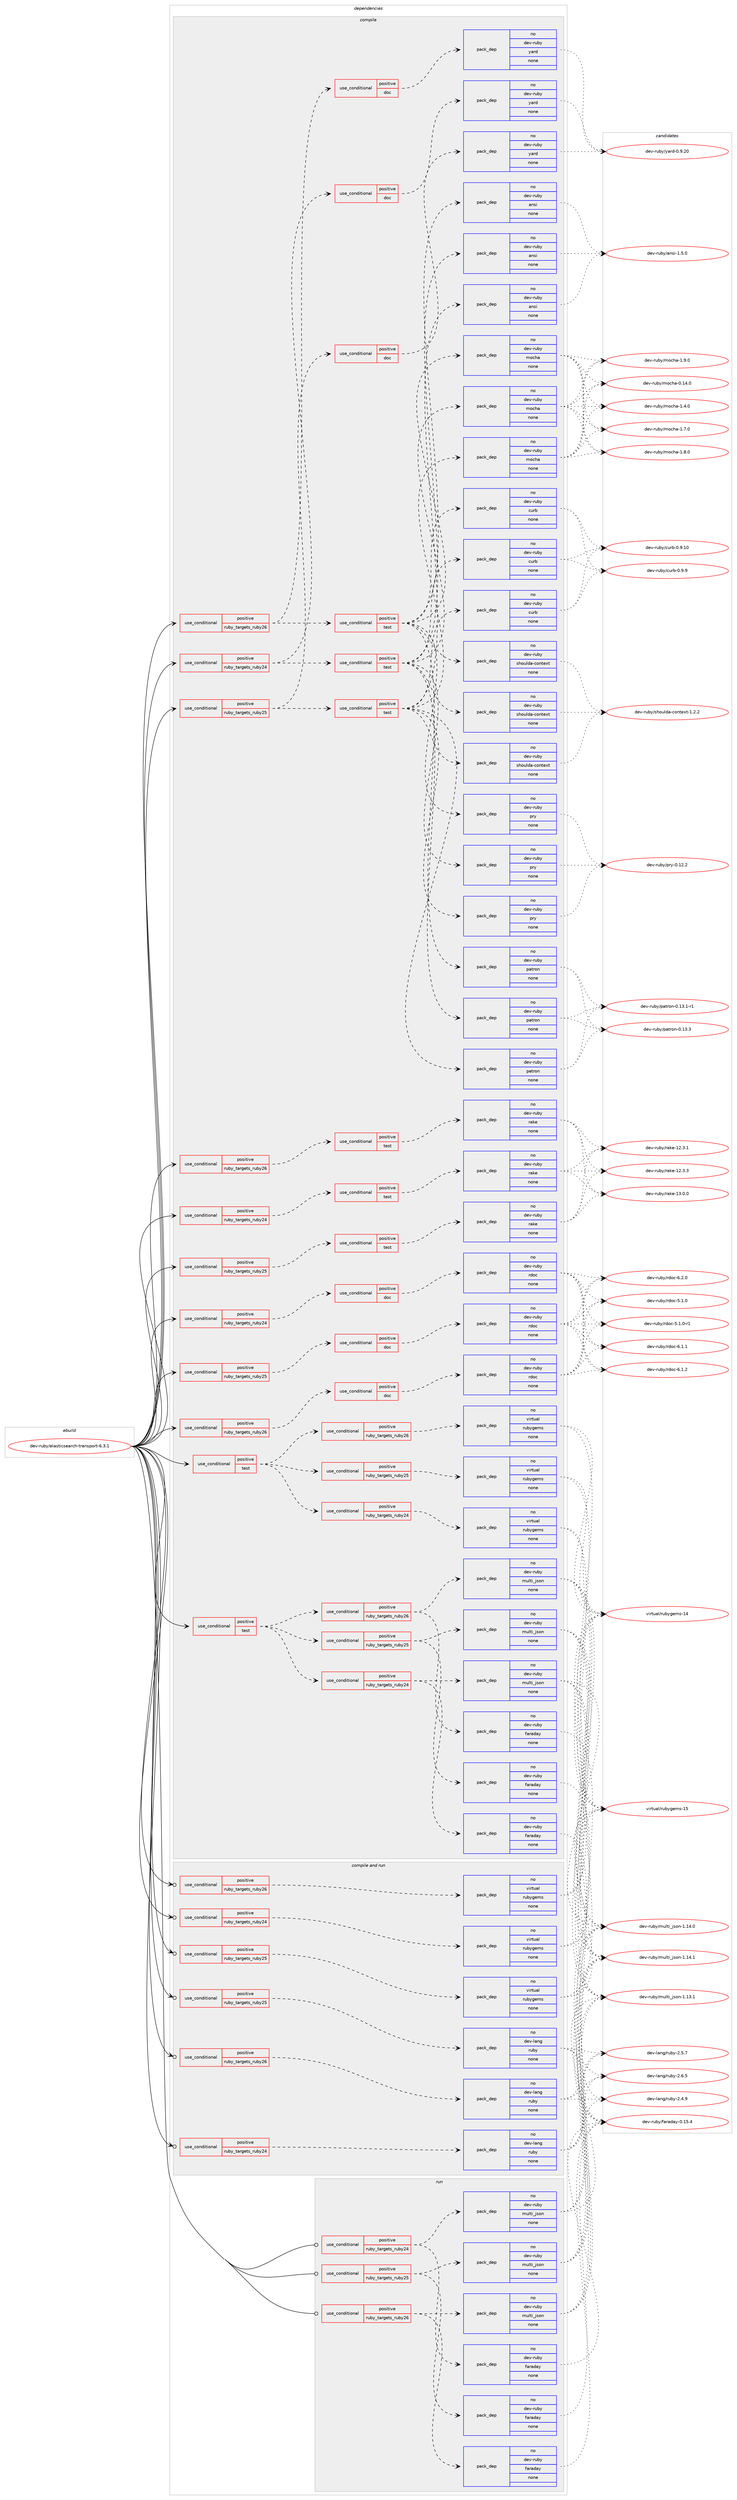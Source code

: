 digraph prolog {

# *************
# Graph options
# *************

newrank=true;
concentrate=true;
compound=true;
graph [rankdir=LR,fontname=Helvetica,fontsize=10,ranksep=1.5];#, ranksep=2.5, nodesep=0.2];
edge  [arrowhead=vee];
node  [fontname=Helvetica,fontsize=10];

# **********
# The ebuild
# **********

subgraph cluster_leftcol {
color=gray;
rank=same;
label=<<i>ebuild</i>>;
id [label="dev-ruby/elasticsearch-transport-6.3.1", color=red, width=4, href="../dev-ruby/elasticsearch-transport-6.3.1.svg"];
}

# ****************
# The dependencies
# ****************

subgraph cluster_midcol {
color=gray;
label=<<i>dependencies</i>>;
subgraph cluster_compile {
fillcolor="#eeeeee";
style=filled;
label=<<i>compile</i>>;
subgraph cond162407 {
dependency685297 [label=<<TABLE BORDER="0" CELLBORDER="1" CELLSPACING="0" CELLPADDING="4"><TR><TD ROWSPAN="3" CELLPADDING="10">use_conditional</TD></TR><TR><TD>positive</TD></TR><TR><TD>ruby_targets_ruby24</TD></TR></TABLE>>, shape=none, color=red];
subgraph cond162408 {
dependency685298 [label=<<TABLE BORDER="0" CELLBORDER="1" CELLSPACING="0" CELLPADDING="4"><TR><TD ROWSPAN="3" CELLPADDING="10">use_conditional</TD></TR><TR><TD>positive</TD></TR><TR><TD>doc</TD></TR></TABLE>>, shape=none, color=red];
subgraph pack510924 {
dependency685299 [label=<<TABLE BORDER="0" CELLBORDER="1" CELLSPACING="0" CELLPADDING="4" WIDTH="220"><TR><TD ROWSPAN="6" CELLPADDING="30">pack_dep</TD></TR><TR><TD WIDTH="110">no</TD></TR><TR><TD>dev-ruby</TD></TR><TR><TD>rdoc</TD></TR><TR><TD>none</TD></TR><TR><TD></TD></TR></TABLE>>, shape=none, color=blue];
}
dependency685298:e -> dependency685299:w [weight=20,style="dashed",arrowhead="vee"];
}
dependency685297:e -> dependency685298:w [weight=20,style="dashed",arrowhead="vee"];
}
id:e -> dependency685297:w [weight=20,style="solid",arrowhead="vee"];
subgraph cond162409 {
dependency685300 [label=<<TABLE BORDER="0" CELLBORDER="1" CELLSPACING="0" CELLPADDING="4"><TR><TD ROWSPAN="3" CELLPADDING="10">use_conditional</TD></TR><TR><TD>positive</TD></TR><TR><TD>ruby_targets_ruby24</TD></TR></TABLE>>, shape=none, color=red];
subgraph cond162410 {
dependency685301 [label=<<TABLE BORDER="0" CELLBORDER="1" CELLSPACING="0" CELLPADDING="4"><TR><TD ROWSPAN="3" CELLPADDING="10">use_conditional</TD></TR><TR><TD>positive</TD></TR><TR><TD>doc</TD></TR></TABLE>>, shape=none, color=red];
subgraph pack510925 {
dependency685302 [label=<<TABLE BORDER="0" CELLBORDER="1" CELLSPACING="0" CELLPADDING="4" WIDTH="220"><TR><TD ROWSPAN="6" CELLPADDING="30">pack_dep</TD></TR><TR><TD WIDTH="110">no</TD></TR><TR><TD>dev-ruby</TD></TR><TR><TD>yard</TD></TR><TR><TD>none</TD></TR><TR><TD></TD></TR></TABLE>>, shape=none, color=blue];
}
dependency685301:e -> dependency685302:w [weight=20,style="dashed",arrowhead="vee"];
}
dependency685300:e -> dependency685301:w [weight=20,style="dashed",arrowhead="vee"];
subgraph cond162411 {
dependency685303 [label=<<TABLE BORDER="0" CELLBORDER="1" CELLSPACING="0" CELLPADDING="4"><TR><TD ROWSPAN="3" CELLPADDING="10">use_conditional</TD></TR><TR><TD>positive</TD></TR><TR><TD>test</TD></TR></TABLE>>, shape=none, color=red];
subgraph pack510926 {
dependency685304 [label=<<TABLE BORDER="0" CELLBORDER="1" CELLSPACING="0" CELLPADDING="4" WIDTH="220"><TR><TD ROWSPAN="6" CELLPADDING="30">pack_dep</TD></TR><TR><TD WIDTH="110">no</TD></TR><TR><TD>dev-ruby</TD></TR><TR><TD>ansi</TD></TR><TR><TD>none</TD></TR><TR><TD></TD></TR></TABLE>>, shape=none, color=blue];
}
dependency685303:e -> dependency685304:w [weight=20,style="dashed",arrowhead="vee"];
subgraph pack510927 {
dependency685305 [label=<<TABLE BORDER="0" CELLBORDER="1" CELLSPACING="0" CELLPADDING="4" WIDTH="220"><TR><TD ROWSPAN="6" CELLPADDING="30">pack_dep</TD></TR><TR><TD WIDTH="110">no</TD></TR><TR><TD>dev-ruby</TD></TR><TR><TD>mocha</TD></TR><TR><TD>none</TD></TR><TR><TD></TD></TR></TABLE>>, shape=none, color=blue];
}
dependency685303:e -> dependency685305:w [weight=20,style="dashed",arrowhead="vee"];
subgraph pack510928 {
dependency685306 [label=<<TABLE BORDER="0" CELLBORDER="1" CELLSPACING="0" CELLPADDING="4" WIDTH="220"><TR><TD ROWSPAN="6" CELLPADDING="30">pack_dep</TD></TR><TR><TD WIDTH="110">no</TD></TR><TR><TD>dev-ruby</TD></TR><TR><TD>pry</TD></TR><TR><TD>none</TD></TR><TR><TD></TD></TR></TABLE>>, shape=none, color=blue];
}
dependency685303:e -> dependency685306:w [weight=20,style="dashed",arrowhead="vee"];
subgraph pack510929 {
dependency685307 [label=<<TABLE BORDER="0" CELLBORDER="1" CELLSPACING="0" CELLPADDING="4" WIDTH="220"><TR><TD ROWSPAN="6" CELLPADDING="30">pack_dep</TD></TR><TR><TD WIDTH="110">no</TD></TR><TR><TD>dev-ruby</TD></TR><TR><TD>shoulda-context</TD></TR><TR><TD>none</TD></TR><TR><TD></TD></TR></TABLE>>, shape=none, color=blue];
}
dependency685303:e -> dependency685307:w [weight=20,style="dashed",arrowhead="vee"];
subgraph pack510930 {
dependency685308 [label=<<TABLE BORDER="0" CELLBORDER="1" CELLSPACING="0" CELLPADDING="4" WIDTH="220"><TR><TD ROWSPAN="6" CELLPADDING="30">pack_dep</TD></TR><TR><TD WIDTH="110">no</TD></TR><TR><TD>dev-ruby</TD></TR><TR><TD>curb</TD></TR><TR><TD>none</TD></TR><TR><TD></TD></TR></TABLE>>, shape=none, color=blue];
}
dependency685303:e -> dependency685308:w [weight=20,style="dashed",arrowhead="vee"];
subgraph pack510931 {
dependency685309 [label=<<TABLE BORDER="0" CELLBORDER="1" CELLSPACING="0" CELLPADDING="4" WIDTH="220"><TR><TD ROWSPAN="6" CELLPADDING="30">pack_dep</TD></TR><TR><TD WIDTH="110">no</TD></TR><TR><TD>dev-ruby</TD></TR><TR><TD>patron</TD></TR><TR><TD>none</TD></TR><TR><TD></TD></TR></TABLE>>, shape=none, color=blue];
}
dependency685303:e -> dependency685309:w [weight=20,style="dashed",arrowhead="vee"];
}
dependency685300:e -> dependency685303:w [weight=20,style="dashed",arrowhead="vee"];
}
id:e -> dependency685300:w [weight=20,style="solid",arrowhead="vee"];
subgraph cond162412 {
dependency685310 [label=<<TABLE BORDER="0" CELLBORDER="1" CELLSPACING="0" CELLPADDING="4"><TR><TD ROWSPAN="3" CELLPADDING="10">use_conditional</TD></TR><TR><TD>positive</TD></TR><TR><TD>ruby_targets_ruby24</TD></TR></TABLE>>, shape=none, color=red];
subgraph cond162413 {
dependency685311 [label=<<TABLE BORDER="0" CELLBORDER="1" CELLSPACING="0" CELLPADDING="4"><TR><TD ROWSPAN="3" CELLPADDING="10">use_conditional</TD></TR><TR><TD>positive</TD></TR><TR><TD>test</TD></TR></TABLE>>, shape=none, color=red];
subgraph pack510932 {
dependency685312 [label=<<TABLE BORDER="0" CELLBORDER="1" CELLSPACING="0" CELLPADDING="4" WIDTH="220"><TR><TD ROWSPAN="6" CELLPADDING="30">pack_dep</TD></TR><TR><TD WIDTH="110">no</TD></TR><TR><TD>dev-ruby</TD></TR><TR><TD>rake</TD></TR><TR><TD>none</TD></TR><TR><TD></TD></TR></TABLE>>, shape=none, color=blue];
}
dependency685311:e -> dependency685312:w [weight=20,style="dashed",arrowhead="vee"];
}
dependency685310:e -> dependency685311:w [weight=20,style="dashed",arrowhead="vee"];
}
id:e -> dependency685310:w [weight=20,style="solid",arrowhead="vee"];
subgraph cond162414 {
dependency685313 [label=<<TABLE BORDER="0" CELLBORDER="1" CELLSPACING="0" CELLPADDING="4"><TR><TD ROWSPAN="3" CELLPADDING="10">use_conditional</TD></TR><TR><TD>positive</TD></TR><TR><TD>ruby_targets_ruby25</TD></TR></TABLE>>, shape=none, color=red];
subgraph cond162415 {
dependency685314 [label=<<TABLE BORDER="0" CELLBORDER="1" CELLSPACING="0" CELLPADDING="4"><TR><TD ROWSPAN="3" CELLPADDING="10">use_conditional</TD></TR><TR><TD>positive</TD></TR><TR><TD>doc</TD></TR></TABLE>>, shape=none, color=red];
subgraph pack510933 {
dependency685315 [label=<<TABLE BORDER="0" CELLBORDER="1" CELLSPACING="0" CELLPADDING="4" WIDTH="220"><TR><TD ROWSPAN="6" CELLPADDING="30">pack_dep</TD></TR><TR><TD WIDTH="110">no</TD></TR><TR><TD>dev-ruby</TD></TR><TR><TD>rdoc</TD></TR><TR><TD>none</TD></TR><TR><TD></TD></TR></TABLE>>, shape=none, color=blue];
}
dependency685314:e -> dependency685315:w [weight=20,style="dashed",arrowhead="vee"];
}
dependency685313:e -> dependency685314:w [weight=20,style="dashed",arrowhead="vee"];
}
id:e -> dependency685313:w [weight=20,style="solid",arrowhead="vee"];
subgraph cond162416 {
dependency685316 [label=<<TABLE BORDER="0" CELLBORDER="1" CELLSPACING="0" CELLPADDING="4"><TR><TD ROWSPAN="3" CELLPADDING="10">use_conditional</TD></TR><TR><TD>positive</TD></TR><TR><TD>ruby_targets_ruby25</TD></TR></TABLE>>, shape=none, color=red];
subgraph cond162417 {
dependency685317 [label=<<TABLE BORDER="0" CELLBORDER="1" CELLSPACING="0" CELLPADDING="4"><TR><TD ROWSPAN="3" CELLPADDING="10">use_conditional</TD></TR><TR><TD>positive</TD></TR><TR><TD>doc</TD></TR></TABLE>>, shape=none, color=red];
subgraph pack510934 {
dependency685318 [label=<<TABLE BORDER="0" CELLBORDER="1" CELLSPACING="0" CELLPADDING="4" WIDTH="220"><TR><TD ROWSPAN="6" CELLPADDING="30">pack_dep</TD></TR><TR><TD WIDTH="110">no</TD></TR><TR><TD>dev-ruby</TD></TR><TR><TD>yard</TD></TR><TR><TD>none</TD></TR><TR><TD></TD></TR></TABLE>>, shape=none, color=blue];
}
dependency685317:e -> dependency685318:w [weight=20,style="dashed",arrowhead="vee"];
}
dependency685316:e -> dependency685317:w [weight=20,style="dashed",arrowhead="vee"];
subgraph cond162418 {
dependency685319 [label=<<TABLE BORDER="0" CELLBORDER="1" CELLSPACING="0" CELLPADDING="4"><TR><TD ROWSPAN="3" CELLPADDING="10">use_conditional</TD></TR><TR><TD>positive</TD></TR><TR><TD>test</TD></TR></TABLE>>, shape=none, color=red];
subgraph pack510935 {
dependency685320 [label=<<TABLE BORDER="0" CELLBORDER="1" CELLSPACING="0" CELLPADDING="4" WIDTH="220"><TR><TD ROWSPAN="6" CELLPADDING="30">pack_dep</TD></TR><TR><TD WIDTH="110">no</TD></TR><TR><TD>dev-ruby</TD></TR><TR><TD>ansi</TD></TR><TR><TD>none</TD></TR><TR><TD></TD></TR></TABLE>>, shape=none, color=blue];
}
dependency685319:e -> dependency685320:w [weight=20,style="dashed",arrowhead="vee"];
subgraph pack510936 {
dependency685321 [label=<<TABLE BORDER="0" CELLBORDER="1" CELLSPACING="0" CELLPADDING="4" WIDTH="220"><TR><TD ROWSPAN="6" CELLPADDING="30">pack_dep</TD></TR><TR><TD WIDTH="110">no</TD></TR><TR><TD>dev-ruby</TD></TR><TR><TD>mocha</TD></TR><TR><TD>none</TD></TR><TR><TD></TD></TR></TABLE>>, shape=none, color=blue];
}
dependency685319:e -> dependency685321:w [weight=20,style="dashed",arrowhead="vee"];
subgraph pack510937 {
dependency685322 [label=<<TABLE BORDER="0" CELLBORDER="1" CELLSPACING="0" CELLPADDING="4" WIDTH="220"><TR><TD ROWSPAN="6" CELLPADDING="30">pack_dep</TD></TR><TR><TD WIDTH="110">no</TD></TR><TR><TD>dev-ruby</TD></TR><TR><TD>pry</TD></TR><TR><TD>none</TD></TR><TR><TD></TD></TR></TABLE>>, shape=none, color=blue];
}
dependency685319:e -> dependency685322:w [weight=20,style="dashed",arrowhead="vee"];
subgraph pack510938 {
dependency685323 [label=<<TABLE BORDER="0" CELLBORDER="1" CELLSPACING="0" CELLPADDING="4" WIDTH="220"><TR><TD ROWSPAN="6" CELLPADDING="30">pack_dep</TD></TR><TR><TD WIDTH="110">no</TD></TR><TR><TD>dev-ruby</TD></TR><TR><TD>shoulda-context</TD></TR><TR><TD>none</TD></TR><TR><TD></TD></TR></TABLE>>, shape=none, color=blue];
}
dependency685319:e -> dependency685323:w [weight=20,style="dashed",arrowhead="vee"];
subgraph pack510939 {
dependency685324 [label=<<TABLE BORDER="0" CELLBORDER="1" CELLSPACING="0" CELLPADDING="4" WIDTH="220"><TR><TD ROWSPAN="6" CELLPADDING="30">pack_dep</TD></TR><TR><TD WIDTH="110">no</TD></TR><TR><TD>dev-ruby</TD></TR><TR><TD>curb</TD></TR><TR><TD>none</TD></TR><TR><TD></TD></TR></TABLE>>, shape=none, color=blue];
}
dependency685319:e -> dependency685324:w [weight=20,style="dashed",arrowhead="vee"];
subgraph pack510940 {
dependency685325 [label=<<TABLE BORDER="0" CELLBORDER="1" CELLSPACING="0" CELLPADDING="4" WIDTH="220"><TR><TD ROWSPAN="6" CELLPADDING="30">pack_dep</TD></TR><TR><TD WIDTH="110">no</TD></TR><TR><TD>dev-ruby</TD></TR><TR><TD>patron</TD></TR><TR><TD>none</TD></TR><TR><TD></TD></TR></TABLE>>, shape=none, color=blue];
}
dependency685319:e -> dependency685325:w [weight=20,style="dashed",arrowhead="vee"];
}
dependency685316:e -> dependency685319:w [weight=20,style="dashed",arrowhead="vee"];
}
id:e -> dependency685316:w [weight=20,style="solid",arrowhead="vee"];
subgraph cond162419 {
dependency685326 [label=<<TABLE BORDER="0" CELLBORDER="1" CELLSPACING="0" CELLPADDING="4"><TR><TD ROWSPAN="3" CELLPADDING="10">use_conditional</TD></TR><TR><TD>positive</TD></TR><TR><TD>ruby_targets_ruby25</TD></TR></TABLE>>, shape=none, color=red];
subgraph cond162420 {
dependency685327 [label=<<TABLE BORDER="0" CELLBORDER="1" CELLSPACING="0" CELLPADDING="4"><TR><TD ROWSPAN="3" CELLPADDING="10">use_conditional</TD></TR><TR><TD>positive</TD></TR><TR><TD>test</TD></TR></TABLE>>, shape=none, color=red];
subgraph pack510941 {
dependency685328 [label=<<TABLE BORDER="0" CELLBORDER="1" CELLSPACING="0" CELLPADDING="4" WIDTH="220"><TR><TD ROWSPAN="6" CELLPADDING="30">pack_dep</TD></TR><TR><TD WIDTH="110">no</TD></TR><TR><TD>dev-ruby</TD></TR><TR><TD>rake</TD></TR><TR><TD>none</TD></TR><TR><TD></TD></TR></TABLE>>, shape=none, color=blue];
}
dependency685327:e -> dependency685328:w [weight=20,style="dashed",arrowhead="vee"];
}
dependency685326:e -> dependency685327:w [weight=20,style="dashed",arrowhead="vee"];
}
id:e -> dependency685326:w [weight=20,style="solid",arrowhead="vee"];
subgraph cond162421 {
dependency685329 [label=<<TABLE BORDER="0" CELLBORDER="1" CELLSPACING="0" CELLPADDING="4"><TR><TD ROWSPAN="3" CELLPADDING="10">use_conditional</TD></TR><TR><TD>positive</TD></TR><TR><TD>ruby_targets_ruby26</TD></TR></TABLE>>, shape=none, color=red];
subgraph cond162422 {
dependency685330 [label=<<TABLE BORDER="0" CELLBORDER="1" CELLSPACING="0" CELLPADDING="4"><TR><TD ROWSPAN="3" CELLPADDING="10">use_conditional</TD></TR><TR><TD>positive</TD></TR><TR><TD>doc</TD></TR></TABLE>>, shape=none, color=red];
subgraph pack510942 {
dependency685331 [label=<<TABLE BORDER="0" CELLBORDER="1" CELLSPACING="0" CELLPADDING="4" WIDTH="220"><TR><TD ROWSPAN="6" CELLPADDING="30">pack_dep</TD></TR><TR><TD WIDTH="110">no</TD></TR><TR><TD>dev-ruby</TD></TR><TR><TD>rdoc</TD></TR><TR><TD>none</TD></TR><TR><TD></TD></TR></TABLE>>, shape=none, color=blue];
}
dependency685330:e -> dependency685331:w [weight=20,style="dashed",arrowhead="vee"];
}
dependency685329:e -> dependency685330:w [weight=20,style="dashed",arrowhead="vee"];
}
id:e -> dependency685329:w [weight=20,style="solid",arrowhead="vee"];
subgraph cond162423 {
dependency685332 [label=<<TABLE BORDER="0" CELLBORDER="1" CELLSPACING="0" CELLPADDING="4"><TR><TD ROWSPAN="3" CELLPADDING="10">use_conditional</TD></TR><TR><TD>positive</TD></TR><TR><TD>ruby_targets_ruby26</TD></TR></TABLE>>, shape=none, color=red];
subgraph cond162424 {
dependency685333 [label=<<TABLE BORDER="0" CELLBORDER="1" CELLSPACING="0" CELLPADDING="4"><TR><TD ROWSPAN="3" CELLPADDING="10">use_conditional</TD></TR><TR><TD>positive</TD></TR><TR><TD>doc</TD></TR></TABLE>>, shape=none, color=red];
subgraph pack510943 {
dependency685334 [label=<<TABLE BORDER="0" CELLBORDER="1" CELLSPACING="0" CELLPADDING="4" WIDTH="220"><TR><TD ROWSPAN="6" CELLPADDING="30">pack_dep</TD></TR><TR><TD WIDTH="110">no</TD></TR><TR><TD>dev-ruby</TD></TR><TR><TD>yard</TD></TR><TR><TD>none</TD></TR><TR><TD></TD></TR></TABLE>>, shape=none, color=blue];
}
dependency685333:e -> dependency685334:w [weight=20,style="dashed",arrowhead="vee"];
}
dependency685332:e -> dependency685333:w [weight=20,style="dashed",arrowhead="vee"];
subgraph cond162425 {
dependency685335 [label=<<TABLE BORDER="0" CELLBORDER="1" CELLSPACING="0" CELLPADDING="4"><TR><TD ROWSPAN="3" CELLPADDING="10">use_conditional</TD></TR><TR><TD>positive</TD></TR><TR><TD>test</TD></TR></TABLE>>, shape=none, color=red];
subgraph pack510944 {
dependency685336 [label=<<TABLE BORDER="0" CELLBORDER="1" CELLSPACING="0" CELLPADDING="4" WIDTH="220"><TR><TD ROWSPAN="6" CELLPADDING="30">pack_dep</TD></TR><TR><TD WIDTH="110">no</TD></TR><TR><TD>dev-ruby</TD></TR><TR><TD>ansi</TD></TR><TR><TD>none</TD></TR><TR><TD></TD></TR></TABLE>>, shape=none, color=blue];
}
dependency685335:e -> dependency685336:w [weight=20,style="dashed",arrowhead="vee"];
subgraph pack510945 {
dependency685337 [label=<<TABLE BORDER="0" CELLBORDER="1" CELLSPACING="0" CELLPADDING="4" WIDTH="220"><TR><TD ROWSPAN="6" CELLPADDING="30">pack_dep</TD></TR><TR><TD WIDTH="110">no</TD></TR><TR><TD>dev-ruby</TD></TR><TR><TD>mocha</TD></TR><TR><TD>none</TD></TR><TR><TD></TD></TR></TABLE>>, shape=none, color=blue];
}
dependency685335:e -> dependency685337:w [weight=20,style="dashed",arrowhead="vee"];
subgraph pack510946 {
dependency685338 [label=<<TABLE BORDER="0" CELLBORDER="1" CELLSPACING="0" CELLPADDING="4" WIDTH="220"><TR><TD ROWSPAN="6" CELLPADDING="30">pack_dep</TD></TR><TR><TD WIDTH="110">no</TD></TR><TR><TD>dev-ruby</TD></TR><TR><TD>pry</TD></TR><TR><TD>none</TD></TR><TR><TD></TD></TR></TABLE>>, shape=none, color=blue];
}
dependency685335:e -> dependency685338:w [weight=20,style="dashed",arrowhead="vee"];
subgraph pack510947 {
dependency685339 [label=<<TABLE BORDER="0" CELLBORDER="1" CELLSPACING="0" CELLPADDING="4" WIDTH="220"><TR><TD ROWSPAN="6" CELLPADDING="30">pack_dep</TD></TR><TR><TD WIDTH="110">no</TD></TR><TR><TD>dev-ruby</TD></TR><TR><TD>shoulda-context</TD></TR><TR><TD>none</TD></TR><TR><TD></TD></TR></TABLE>>, shape=none, color=blue];
}
dependency685335:e -> dependency685339:w [weight=20,style="dashed",arrowhead="vee"];
subgraph pack510948 {
dependency685340 [label=<<TABLE BORDER="0" CELLBORDER="1" CELLSPACING="0" CELLPADDING="4" WIDTH="220"><TR><TD ROWSPAN="6" CELLPADDING="30">pack_dep</TD></TR><TR><TD WIDTH="110">no</TD></TR><TR><TD>dev-ruby</TD></TR><TR><TD>curb</TD></TR><TR><TD>none</TD></TR><TR><TD></TD></TR></TABLE>>, shape=none, color=blue];
}
dependency685335:e -> dependency685340:w [weight=20,style="dashed",arrowhead="vee"];
subgraph pack510949 {
dependency685341 [label=<<TABLE BORDER="0" CELLBORDER="1" CELLSPACING="0" CELLPADDING="4" WIDTH="220"><TR><TD ROWSPAN="6" CELLPADDING="30">pack_dep</TD></TR><TR><TD WIDTH="110">no</TD></TR><TR><TD>dev-ruby</TD></TR><TR><TD>patron</TD></TR><TR><TD>none</TD></TR><TR><TD></TD></TR></TABLE>>, shape=none, color=blue];
}
dependency685335:e -> dependency685341:w [weight=20,style="dashed",arrowhead="vee"];
}
dependency685332:e -> dependency685335:w [weight=20,style="dashed",arrowhead="vee"];
}
id:e -> dependency685332:w [weight=20,style="solid",arrowhead="vee"];
subgraph cond162426 {
dependency685342 [label=<<TABLE BORDER="0" CELLBORDER="1" CELLSPACING="0" CELLPADDING="4"><TR><TD ROWSPAN="3" CELLPADDING="10">use_conditional</TD></TR><TR><TD>positive</TD></TR><TR><TD>ruby_targets_ruby26</TD></TR></TABLE>>, shape=none, color=red];
subgraph cond162427 {
dependency685343 [label=<<TABLE BORDER="0" CELLBORDER="1" CELLSPACING="0" CELLPADDING="4"><TR><TD ROWSPAN="3" CELLPADDING="10">use_conditional</TD></TR><TR><TD>positive</TD></TR><TR><TD>test</TD></TR></TABLE>>, shape=none, color=red];
subgraph pack510950 {
dependency685344 [label=<<TABLE BORDER="0" CELLBORDER="1" CELLSPACING="0" CELLPADDING="4" WIDTH="220"><TR><TD ROWSPAN="6" CELLPADDING="30">pack_dep</TD></TR><TR><TD WIDTH="110">no</TD></TR><TR><TD>dev-ruby</TD></TR><TR><TD>rake</TD></TR><TR><TD>none</TD></TR><TR><TD></TD></TR></TABLE>>, shape=none, color=blue];
}
dependency685343:e -> dependency685344:w [weight=20,style="dashed",arrowhead="vee"];
}
dependency685342:e -> dependency685343:w [weight=20,style="dashed",arrowhead="vee"];
}
id:e -> dependency685342:w [weight=20,style="solid",arrowhead="vee"];
subgraph cond162428 {
dependency685345 [label=<<TABLE BORDER="0" CELLBORDER="1" CELLSPACING="0" CELLPADDING="4"><TR><TD ROWSPAN="3" CELLPADDING="10">use_conditional</TD></TR><TR><TD>positive</TD></TR><TR><TD>test</TD></TR></TABLE>>, shape=none, color=red];
subgraph cond162429 {
dependency685346 [label=<<TABLE BORDER="0" CELLBORDER="1" CELLSPACING="0" CELLPADDING="4"><TR><TD ROWSPAN="3" CELLPADDING="10">use_conditional</TD></TR><TR><TD>positive</TD></TR><TR><TD>ruby_targets_ruby24</TD></TR></TABLE>>, shape=none, color=red];
subgraph pack510951 {
dependency685347 [label=<<TABLE BORDER="0" CELLBORDER="1" CELLSPACING="0" CELLPADDING="4" WIDTH="220"><TR><TD ROWSPAN="6" CELLPADDING="30">pack_dep</TD></TR><TR><TD WIDTH="110">no</TD></TR><TR><TD>dev-ruby</TD></TR><TR><TD>faraday</TD></TR><TR><TD>none</TD></TR><TR><TD></TD></TR></TABLE>>, shape=none, color=blue];
}
dependency685346:e -> dependency685347:w [weight=20,style="dashed",arrowhead="vee"];
subgraph pack510952 {
dependency685348 [label=<<TABLE BORDER="0" CELLBORDER="1" CELLSPACING="0" CELLPADDING="4" WIDTH="220"><TR><TD ROWSPAN="6" CELLPADDING="30">pack_dep</TD></TR><TR><TD WIDTH="110">no</TD></TR><TR><TD>dev-ruby</TD></TR><TR><TD>multi_json</TD></TR><TR><TD>none</TD></TR><TR><TD></TD></TR></TABLE>>, shape=none, color=blue];
}
dependency685346:e -> dependency685348:w [weight=20,style="dashed",arrowhead="vee"];
}
dependency685345:e -> dependency685346:w [weight=20,style="dashed",arrowhead="vee"];
subgraph cond162430 {
dependency685349 [label=<<TABLE BORDER="0" CELLBORDER="1" CELLSPACING="0" CELLPADDING="4"><TR><TD ROWSPAN="3" CELLPADDING="10">use_conditional</TD></TR><TR><TD>positive</TD></TR><TR><TD>ruby_targets_ruby25</TD></TR></TABLE>>, shape=none, color=red];
subgraph pack510953 {
dependency685350 [label=<<TABLE BORDER="0" CELLBORDER="1" CELLSPACING="0" CELLPADDING="4" WIDTH="220"><TR><TD ROWSPAN="6" CELLPADDING="30">pack_dep</TD></TR><TR><TD WIDTH="110">no</TD></TR><TR><TD>dev-ruby</TD></TR><TR><TD>faraday</TD></TR><TR><TD>none</TD></TR><TR><TD></TD></TR></TABLE>>, shape=none, color=blue];
}
dependency685349:e -> dependency685350:w [weight=20,style="dashed",arrowhead="vee"];
subgraph pack510954 {
dependency685351 [label=<<TABLE BORDER="0" CELLBORDER="1" CELLSPACING="0" CELLPADDING="4" WIDTH="220"><TR><TD ROWSPAN="6" CELLPADDING="30">pack_dep</TD></TR><TR><TD WIDTH="110">no</TD></TR><TR><TD>dev-ruby</TD></TR><TR><TD>multi_json</TD></TR><TR><TD>none</TD></TR><TR><TD></TD></TR></TABLE>>, shape=none, color=blue];
}
dependency685349:e -> dependency685351:w [weight=20,style="dashed",arrowhead="vee"];
}
dependency685345:e -> dependency685349:w [weight=20,style="dashed",arrowhead="vee"];
subgraph cond162431 {
dependency685352 [label=<<TABLE BORDER="0" CELLBORDER="1" CELLSPACING="0" CELLPADDING="4"><TR><TD ROWSPAN="3" CELLPADDING="10">use_conditional</TD></TR><TR><TD>positive</TD></TR><TR><TD>ruby_targets_ruby26</TD></TR></TABLE>>, shape=none, color=red];
subgraph pack510955 {
dependency685353 [label=<<TABLE BORDER="0" CELLBORDER="1" CELLSPACING="0" CELLPADDING="4" WIDTH="220"><TR><TD ROWSPAN="6" CELLPADDING="30">pack_dep</TD></TR><TR><TD WIDTH="110">no</TD></TR><TR><TD>dev-ruby</TD></TR><TR><TD>faraday</TD></TR><TR><TD>none</TD></TR><TR><TD></TD></TR></TABLE>>, shape=none, color=blue];
}
dependency685352:e -> dependency685353:w [weight=20,style="dashed",arrowhead="vee"];
subgraph pack510956 {
dependency685354 [label=<<TABLE BORDER="0" CELLBORDER="1" CELLSPACING="0" CELLPADDING="4" WIDTH="220"><TR><TD ROWSPAN="6" CELLPADDING="30">pack_dep</TD></TR><TR><TD WIDTH="110">no</TD></TR><TR><TD>dev-ruby</TD></TR><TR><TD>multi_json</TD></TR><TR><TD>none</TD></TR><TR><TD></TD></TR></TABLE>>, shape=none, color=blue];
}
dependency685352:e -> dependency685354:w [weight=20,style="dashed",arrowhead="vee"];
}
dependency685345:e -> dependency685352:w [weight=20,style="dashed",arrowhead="vee"];
}
id:e -> dependency685345:w [weight=20,style="solid",arrowhead="vee"];
subgraph cond162432 {
dependency685355 [label=<<TABLE BORDER="0" CELLBORDER="1" CELLSPACING="0" CELLPADDING="4"><TR><TD ROWSPAN="3" CELLPADDING="10">use_conditional</TD></TR><TR><TD>positive</TD></TR><TR><TD>test</TD></TR></TABLE>>, shape=none, color=red];
subgraph cond162433 {
dependency685356 [label=<<TABLE BORDER="0" CELLBORDER="1" CELLSPACING="0" CELLPADDING="4"><TR><TD ROWSPAN="3" CELLPADDING="10">use_conditional</TD></TR><TR><TD>positive</TD></TR><TR><TD>ruby_targets_ruby24</TD></TR></TABLE>>, shape=none, color=red];
subgraph pack510957 {
dependency685357 [label=<<TABLE BORDER="0" CELLBORDER="1" CELLSPACING="0" CELLPADDING="4" WIDTH="220"><TR><TD ROWSPAN="6" CELLPADDING="30">pack_dep</TD></TR><TR><TD WIDTH="110">no</TD></TR><TR><TD>virtual</TD></TR><TR><TD>rubygems</TD></TR><TR><TD>none</TD></TR><TR><TD></TD></TR></TABLE>>, shape=none, color=blue];
}
dependency685356:e -> dependency685357:w [weight=20,style="dashed",arrowhead="vee"];
}
dependency685355:e -> dependency685356:w [weight=20,style="dashed",arrowhead="vee"];
subgraph cond162434 {
dependency685358 [label=<<TABLE BORDER="0" CELLBORDER="1" CELLSPACING="0" CELLPADDING="4"><TR><TD ROWSPAN="3" CELLPADDING="10">use_conditional</TD></TR><TR><TD>positive</TD></TR><TR><TD>ruby_targets_ruby25</TD></TR></TABLE>>, shape=none, color=red];
subgraph pack510958 {
dependency685359 [label=<<TABLE BORDER="0" CELLBORDER="1" CELLSPACING="0" CELLPADDING="4" WIDTH="220"><TR><TD ROWSPAN="6" CELLPADDING="30">pack_dep</TD></TR><TR><TD WIDTH="110">no</TD></TR><TR><TD>virtual</TD></TR><TR><TD>rubygems</TD></TR><TR><TD>none</TD></TR><TR><TD></TD></TR></TABLE>>, shape=none, color=blue];
}
dependency685358:e -> dependency685359:w [weight=20,style="dashed",arrowhead="vee"];
}
dependency685355:e -> dependency685358:w [weight=20,style="dashed",arrowhead="vee"];
subgraph cond162435 {
dependency685360 [label=<<TABLE BORDER="0" CELLBORDER="1" CELLSPACING="0" CELLPADDING="4"><TR><TD ROWSPAN="3" CELLPADDING="10">use_conditional</TD></TR><TR><TD>positive</TD></TR><TR><TD>ruby_targets_ruby26</TD></TR></TABLE>>, shape=none, color=red];
subgraph pack510959 {
dependency685361 [label=<<TABLE BORDER="0" CELLBORDER="1" CELLSPACING="0" CELLPADDING="4" WIDTH="220"><TR><TD ROWSPAN="6" CELLPADDING="30">pack_dep</TD></TR><TR><TD WIDTH="110">no</TD></TR><TR><TD>virtual</TD></TR><TR><TD>rubygems</TD></TR><TR><TD>none</TD></TR><TR><TD></TD></TR></TABLE>>, shape=none, color=blue];
}
dependency685360:e -> dependency685361:w [weight=20,style="dashed",arrowhead="vee"];
}
dependency685355:e -> dependency685360:w [weight=20,style="dashed",arrowhead="vee"];
}
id:e -> dependency685355:w [weight=20,style="solid",arrowhead="vee"];
}
subgraph cluster_compileandrun {
fillcolor="#eeeeee";
style=filled;
label=<<i>compile and run</i>>;
subgraph cond162436 {
dependency685362 [label=<<TABLE BORDER="0" CELLBORDER="1" CELLSPACING="0" CELLPADDING="4"><TR><TD ROWSPAN="3" CELLPADDING="10">use_conditional</TD></TR><TR><TD>positive</TD></TR><TR><TD>ruby_targets_ruby24</TD></TR></TABLE>>, shape=none, color=red];
subgraph pack510960 {
dependency685363 [label=<<TABLE BORDER="0" CELLBORDER="1" CELLSPACING="0" CELLPADDING="4" WIDTH="220"><TR><TD ROWSPAN="6" CELLPADDING="30">pack_dep</TD></TR><TR><TD WIDTH="110">no</TD></TR><TR><TD>dev-lang</TD></TR><TR><TD>ruby</TD></TR><TR><TD>none</TD></TR><TR><TD></TD></TR></TABLE>>, shape=none, color=blue];
}
dependency685362:e -> dependency685363:w [weight=20,style="dashed",arrowhead="vee"];
}
id:e -> dependency685362:w [weight=20,style="solid",arrowhead="odotvee"];
subgraph cond162437 {
dependency685364 [label=<<TABLE BORDER="0" CELLBORDER="1" CELLSPACING="0" CELLPADDING="4"><TR><TD ROWSPAN="3" CELLPADDING="10">use_conditional</TD></TR><TR><TD>positive</TD></TR><TR><TD>ruby_targets_ruby24</TD></TR></TABLE>>, shape=none, color=red];
subgraph pack510961 {
dependency685365 [label=<<TABLE BORDER="0" CELLBORDER="1" CELLSPACING="0" CELLPADDING="4" WIDTH="220"><TR><TD ROWSPAN="6" CELLPADDING="30">pack_dep</TD></TR><TR><TD WIDTH="110">no</TD></TR><TR><TD>virtual</TD></TR><TR><TD>rubygems</TD></TR><TR><TD>none</TD></TR><TR><TD></TD></TR></TABLE>>, shape=none, color=blue];
}
dependency685364:e -> dependency685365:w [weight=20,style="dashed",arrowhead="vee"];
}
id:e -> dependency685364:w [weight=20,style="solid",arrowhead="odotvee"];
subgraph cond162438 {
dependency685366 [label=<<TABLE BORDER="0" CELLBORDER="1" CELLSPACING="0" CELLPADDING="4"><TR><TD ROWSPAN="3" CELLPADDING="10">use_conditional</TD></TR><TR><TD>positive</TD></TR><TR><TD>ruby_targets_ruby25</TD></TR></TABLE>>, shape=none, color=red];
subgraph pack510962 {
dependency685367 [label=<<TABLE BORDER="0" CELLBORDER="1" CELLSPACING="0" CELLPADDING="4" WIDTH="220"><TR><TD ROWSPAN="6" CELLPADDING="30">pack_dep</TD></TR><TR><TD WIDTH="110">no</TD></TR><TR><TD>dev-lang</TD></TR><TR><TD>ruby</TD></TR><TR><TD>none</TD></TR><TR><TD></TD></TR></TABLE>>, shape=none, color=blue];
}
dependency685366:e -> dependency685367:w [weight=20,style="dashed",arrowhead="vee"];
}
id:e -> dependency685366:w [weight=20,style="solid",arrowhead="odotvee"];
subgraph cond162439 {
dependency685368 [label=<<TABLE BORDER="0" CELLBORDER="1" CELLSPACING="0" CELLPADDING="4"><TR><TD ROWSPAN="3" CELLPADDING="10">use_conditional</TD></TR><TR><TD>positive</TD></TR><TR><TD>ruby_targets_ruby25</TD></TR></TABLE>>, shape=none, color=red];
subgraph pack510963 {
dependency685369 [label=<<TABLE BORDER="0" CELLBORDER="1" CELLSPACING="0" CELLPADDING="4" WIDTH="220"><TR><TD ROWSPAN="6" CELLPADDING="30">pack_dep</TD></TR><TR><TD WIDTH="110">no</TD></TR><TR><TD>virtual</TD></TR><TR><TD>rubygems</TD></TR><TR><TD>none</TD></TR><TR><TD></TD></TR></TABLE>>, shape=none, color=blue];
}
dependency685368:e -> dependency685369:w [weight=20,style="dashed",arrowhead="vee"];
}
id:e -> dependency685368:w [weight=20,style="solid",arrowhead="odotvee"];
subgraph cond162440 {
dependency685370 [label=<<TABLE BORDER="0" CELLBORDER="1" CELLSPACING="0" CELLPADDING="4"><TR><TD ROWSPAN="3" CELLPADDING="10">use_conditional</TD></TR><TR><TD>positive</TD></TR><TR><TD>ruby_targets_ruby26</TD></TR></TABLE>>, shape=none, color=red];
subgraph pack510964 {
dependency685371 [label=<<TABLE BORDER="0" CELLBORDER="1" CELLSPACING="0" CELLPADDING="4" WIDTH="220"><TR><TD ROWSPAN="6" CELLPADDING="30">pack_dep</TD></TR><TR><TD WIDTH="110">no</TD></TR><TR><TD>dev-lang</TD></TR><TR><TD>ruby</TD></TR><TR><TD>none</TD></TR><TR><TD></TD></TR></TABLE>>, shape=none, color=blue];
}
dependency685370:e -> dependency685371:w [weight=20,style="dashed",arrowhead="vee"];
}
id:e -> dependency685370:w [weight=20,style="solid",arrowhead="odotvee"];
subgraph cond162441 {
dependency685372 [label=<<TABLE BORDER="0" CELLBORDER="1" CELLSPACING="0" CELLPADDING="4"><TR><TD ROWSPAN="3" CELLPADDING="10">use_conditional</TD></TR><TR><TD>positive</TD></TR><TR><TD>ruby_targets_ruby26</TD></TR></TABLE>>, shape=none, color=red];
subgraph pack510965 {
dependency685373 [label=<<TABLE BORDER="0" CELLBORDER="1" CELLSPACING="0" CELLPADDING="4" WIDTH="220"><TR><TD ROWSPAN="6" CELLPADDING="30">pack_dep</TD></TR><TR><TD WIDTH="110">no</TD></TR><TR><TD>virtual</TD></TR><TR><TD>rubygems</TD></TR><TR><TD>none</TD></TR><TR><TD></TD></TR></TABLE>>, shape=none, color=blue];
}
dependency685372:e -> dependency685373:w [weight=20,style="dashed",arrowhead="vee"];
}
id:e -> dependency685372:w [weight=20,style="solid",arrowhead="odotvee"];
}
subgraph cluster_run {
fillcolor="#eeeeee";
style=filled;
label=<<i>run</i>>;
subgraph cond162442 {
dependency685374 [label=<<TABLE BORDER="0" CELLBORDER="1" CELLSPACING="0" CELLPADDING="4"><TR><TD ROWSPAN="3" CELLPADDING="10">use_conditional</TD></TR><TR><TD>positive</TD></TR><TR><TD>ruby_targets_ruby24</TD></TR></TABLE>>, shape=none, color=red];
subgraph pack510966 {
dependency685375 [label=<<TABLE BORDER="0" CELLBORDER="1" CELLSPACING="0" CELLPADDING="4" WIDTH="220"><TR><TD ROWSPAN="6" CELLPADDING="30">pack_dep</TD></TR><TR><TD WIDTH="110">no</TD></TR><TR><TD>dev-ruby</TD></TR><TR><TD>faraday</TD></TR><TR><TD>none</TD></TR><TR><TD></TD></TR></TABLE>>, shape=none, color=blue];
}
dependency685374:e -> dependency685375:w [weight=20,style="dashed",arrowhead="vee"];
subgraph pack510967 {
dependency685376 [label=<<TABLE BORDER="0" CELLBORDER="1" CELLSPACING="0" CELLPADDING="4" WIDTH="220"><TR><TD ROWSPAN="6" CELLPADDING="30">pack_dep</TD></TR><TR><TD WIDTH="110">no</TD></TR><TR><TD>dev-ruby</TD></TR><TR><TD>multi_json</TD></TR><TR><TD>none</TD></TR><TR><TD></TD></TR></TABLE>>, shape=none, color=blue];
}
dependency685374:e -> dependency685376:w [weight=20,style="dashed",arrowhead="vee"];
}
id:e -> dependency685374:w [weight=20,style="solid",arrowhead="odot"];
subgraph cond162443 {
dependency685377 [label=<<TABLE BORDER="0" CELLBORDER="1" CELLSPACING="0" CELLPADDING="4"><TR><TD ROWSPAN="3" CELLPADDING="10">use_conditional</TD></TR><TR><TD>positive</TD></TR><TR><TD>ruby_targets_ruby25</TD></TR></TABLE>>, shape=none, color=red];
subgraph pack510968 {
dependency685378 [label=<<TABLE BORDER="0" CELLBORDER="1" CELLSPACING="0" CELLPADDING="4" WIDTH="220"><TR><TD ROWSPAN="6" CELLPADDING="30">pack_dep</TD></TR><TR><TD WIDTH="110">no</TD></TR><TR><TD>dev-ruby</TD></TR><TR><TD>faraday</TD></TR><TR><TD>none</TD></TR><TR><TD></TD></TR></TABLE>>, shape=none, color=blue];
}
dependency685377:e -> dependency685378:w [weight=20,style="dashed",arrowhead="vee"];
subgraph pack510969 {
dependency685379 [label=<<TABLE BORDER="0" CELLBORDER="1" CELLSPACING="0" CELLPADDING="4" WIDTH="220"><TR><TD ROWSPAN="6" CELLPADDING="30">pack_dep</TD></TR><TR><TD WIDTH="110">no</TD></TR><TR><TD>dev-ruby</TD></TR><TR><TD>multi_json</TD></TR><TR><TD>none</TD></TR><TR><TD></TD></TR></TABLE>>, shape=none, color=blue];
}
dependency685377:e -> dependency685379:w [weight=20,style="dashed",arrowhead="vee"];
}
id:e -> dependency685377:w [weight=20,style="solid",arrowhead="odot"];
subgraph cond162444 {
dependency685380 [label=<<TABLE BORDER="0" CELLBORDER="1" CELLSPACING="0" CELLPADDING="4"><TR><TD ROWSPAN="3" CELLPADDING="10">use_conditional</TD></TR><TR><TD>positive</TD></TR><TR><TD>ruby_targets_ruby26</TD></TR></TABLE>>, shape=none, color=red];
subgraph pack510970 {
dependency685381 [label=<<TABLE BORDER="0" CELLBORDER="1" CELLSPACING="0" CELLPADDING="4" WIDTH="220"><TR><TD ROWSPAN="6" CELLPADDING="30">pack_dep</TD></TR><TR><TD WIDTH="110">no</TD></TR><TR><TD>dev-ruby</TD></TR><TR><TD>faraday</TD></TR><TR><TD>none</TD></TR><TR><TD></TD></TR></TABLE>>, shape=none, color=blue];
}
dependency685380:e -> dependency685381:w [weight=20,style="dashed",arrowhead="vee"];
subgraph pack510971 {
dependency685382 [label=<<TABLE BORDER="0" CELLBORDER="1" CELLSPACING="0" CELLPADDING="4" WIDTH="220"><TR><TD ROWSPAN="6" CELLPADDING="30">pack_dep</TD></TR><TR><TD WIDTH="110">no</TD></TR><TR><TD>dev-ruby</TD></TR><TR><TD>multi_json</TD></TR><TR><TD>none</TD></TR><TR><TD></TD></TR></TABLE>>, shape=none, color=blue];
}
dependency685380:e -> dependency685382:w [weight=20,style="dashed",arrowhead="vee"];
}
id:e -> dependency685380:w [weight=20,style="solid",arrowhead="odot"];
}
}

# **************
# The candidates
# **************

subgraph cluster_choices {
rank=same;
color=gray;
label=<<i>candidates</i>>;

subgraph choice510924 {
color=black;
nodesep=1;
choice10010111845114117981214711410011199455346494648 [label="dev-ruby/rdoc-5.1.0", color=red, width=4,href="../dev-ruby/rdoc-5.1.0.svg"];
choice100101118451141179812147114100111994553464946484511449 [label="dev-ruby/rdoc-5.1.0-r1", color=red, width=4,href="../dev-ruby/rdoc-5.1.0-r1.svg"];
choice10010111845114117981214711410011199455446494649 [label="dev-ruby/rdoc-6.1.1", color=red, width=4,href="../dev-ruby/rdoc-6.1.1.svg"];
choice10010111845114117981214711410011199455446494650 [label="dev-ruby/rdoc-6.1.2", color=red, width=4,href="../dev-ruby/rdoc-6.1.2.svg"];
choice10010111845114117981214711410011199455446504648 [label="dev-ruby/rdoc-6.2.0", color=red, width=4,href="../dev-ruby/rdoc-6.2.0.svg"];
dependency685299:e -> choice10010111845114117981214711410011199455346494648:w [style=dotted,weight="100"];
dependency685299:e -> choice100101118451141179812147114100111994553464946484511449:w [style=dotted,weight="100"];
dependency685299:e -> choice10010111845114117981214711410011199455446494649:w [style=dotted,weight="100"];
dependency685299:e -> choice10010111845114117981214711410011199455446494650:w [style=dotted,weight="100"];
dependency685299:e -> choice10010111845114117981214711410011199455446504648:w [style=dotted,weight="100"];
}
subgraph choice510925 {
color=black;
nodesep=1;
choice1001011184511411798121471219711410045484657465048 [label="dev-ruby/yard-0.9.20", color=red, width=4,href="../dev-ruby/yard-0.9.20.svg"];
dependency685302:e -> choice1001011184511411798121471219711410045484657465048:w [style=dotted,weight="100"];
}
subgraph choice510926 {
color=black;
nodesep=1;
choice10010111845114117981214797110115105454946534648 [label="dev-ruby/ansi-1.5.0", color=red, width=4,href="../dev-ruby/ansi-1.5.0.svg"];
dependency685304:e -> choice10010111845114117981214797110115105454946534648:w [style=dotted,weight="100"];
}
subgraph choice510927 {
color=black;
nodesep=1;
choice100101118451141179812147109111991049745484649524648 [label="dev-ruby/mocha-0.14.0", color=red, width=4,href="../dev-ruby/mocha-0.14.0.svg"];
choice1001011184511411798121471091119910497454946524648 [label="dev-ruby/mocha-1.4.0", color=red, width=4,href="../dev-ruby/mocha-1.4.0.svg"];
choice1001011184511411798121471091119910497454946554648 [label="dev-ruby/mocha-1.7.0", color=red, width=4,href="../dev-ruby/mocha-1.7.0.svg"];
choice1001011184511411798121471091119910497454946564648 [label="dev-ruby/mocha-1.8.0", color=red, width=4,href="../dev-ruby/mocha-1.8.0.svg"];
choice1001011184511411798121471091119910497454946574648 [label="dev-ruby/mocha-1.9.0", color=red, width=4,href="../dev-ruby/mocha-1.9.0.svg"];
dependency685305:e -> choice100101118451141179812147109111991049745484649524648:w [style=dotted,weight="100"];
dependency685305:e -> choice1001011184511411798121471091119910497454946524648:w [style=dotted,weight="100"];
dependency685305:e -> choice1001011184511411798121471091119910497454946554648:w [style=dotted,weight="100"];
dependency685305:e -> choice1001011184511411798121471091119910497454946564648:w [style=dotted,weight="100"];
dependency685305:e -> choice1001011184511411798121471091119910497454946574648:w [style=dotted,weight="100"];
}
subgraph choice510928 {
color=black;
nodesep=1;
choice10010111845114117981214711211412145484649504650 [label="dev-ruby/pry-0.12.2", color=red, width=4,href="../dev-ruby/pry-0.12.2.svg"];
dependency685306:e -> choice10010111845114117981214711211412145484649504650:w [style=dotted,weight="100"];
}
subgraph choice510929 {
color=black;
nodesep=1;
choice100101118451141179812147115104111117108100974599111110116101120116454946504650 [label="dev-ruby/shoulda-context-1.2.2", color=red, width=4,href="../dev-ruby/shoulda-context-1.2.2.svg"];
dependency685307:e -> choice100101118451141179812147115104111117108100974599111110116101120116454946504650:w [style=dotted,weight="100"];
}
subgraph choice510930 {
color=black;
nodesep=1;
choice100101118451141179812147991171149845484657464948 [label="dev-ruby/curb-0.9.10", color=red, width=4,href="../dev-ruby/curb-0.9.10.svg"];
choice1001011184511411798121479911711498454846574657 [label="dev-ruby/curb-0.9.9", color=red, width=4,href="../dev-ruby/curb-0.9.9.svg"];
dependency685308:e -> choice100101118451141179812147991171149845484657464948:w [style=dotted,weight="100"];
dependency685308:e -> choice1001011184511411798121479911711498454846574657:w [style=dotted,weight="100"];
}
subgraph choice510931 {
color=black;
nodesep=1;
choice10010111845114117981214711297116114111110454846495146494511449 [label="dev-ruby/patron-0.13.1-r1", color=red, width=4,href="../dev-ruby/patron-0.13.1-r1.svg"];
choice1001011184511411798121471129711611411111045484649514651 [label="dev-ruby/patron-0.13.3", color=red, width=4,href="../dev-ruby/patron-0.13.3.svg"];
dependency685309:e -> choice10010111845114117981214711297116114111110454846495146494511449:w [style=dotted,weight="100"];
dependency685309:e -> choice1001011184511411798121471129711611411111045484649514651:w [style=dotted,weight="100"];
}
subgraph choice510932 {
color=black;
nodesep=1;
choice1001011184511411798121471149710710145495046514649 [label="dev-ruby/rake-12.3.1", color=red, width=4,href="../dev-ruby/rake-12.3.1.svg"];
choice1001011184511411798121471149710710145495046514651 [label="dev-ruby/rake-12.3.3", color=red, width=4,href="../dev-ruby/rake-12.3.3.svg"];
choice1001011184511411798121471149710710145495146484648 [label="dev-ruby/rake-13.0.0", color=red, width=4,href="../dev-ruby/rake-13.0.0.svg"];
dependency685312:e -> choice1001011184511411798121471149710710145495046514649:w [style=dotted,weight="100"];
dependency685312:e -> choice1001011184511411798121471149710710145495046514651:w [style=dotted,weight="100"];
dependency685312:e -> choice1001011184511411798121471149710710145495146484648:w [style=dotted,weight="100"];
}
subgraph choice510933 {
color=black;
nodesep=1;
choice10010111845114117981214711410011199455346494648 [label="dev-ruby/rdoc-5.1.0", color=red, width=4,href="../dev-ruby/rdoc-5.1.0.svg"];
choice100101118451141179812147114100111994553464946484511449 [label="dev-ruby/rdoc-5.1.0-r1", color=red, width=4,href="../dev-ruby/rdoc-5.1.0-r1.svg"];
choice10010111845114117981214711410011199455446494649 [label="dev-ruby/rdoc-6.1.1", color=red, width=4,href="../dev-ruby/rdoc-6.1.1.svg"];
choice10010111845114117981214711410011199455446494650 [label="dev-ruby/rdoc-6.1.2", color=red, width=4,href="../dev-ruby/rdoc-6.1.2.svg"];
choice10010111845114117981214711410011199455446504648 [label="dev-ruby/rdoc-6.2.0", color=red, width=4,href="../dev-ruby/rdoc-6.2.0.svg"];
dependency685315:e -> choice10010111845114117981214711410011199455346494648:w [style=dotted,weight="100"];
dependency685315:e -> choice100101118451141179812147114100111994553464946484511449:w [style=dotted,weight="100"];
dependency685315:e -> choice10010111845114117981214711410011199455446494649:w [style=dotted,weight="100"];
dependency685315:e -> choice10010111845114117981214711410011199455446494650:w [style=dotted,weight="100"];
dependency685315:e -> choice10010111845114117981214711410011199455446504648:w [style=dotted,weight="100"];
}
subgraph choice510934 {
color=black;
nodesep=1;
choice1001011184511411798121471219711410045484657465048 [label="dev-ruby/yard-0.9.20", color=red, width=4,href="../dev-ruby/yard-0.9.20.svg"];
dependency685318:e -> choice1001011184511411798121471219711410045484657465048:w [style=dotted,weight="100"];
}
subgraph choice510935 {
color=black;
nodesep=1;
choice10010111845114117981214797110115105454946534648 [label="dev-ruby/ansi-1.5.0", color=red, width=4,href="../dev-ruby/ansi-1.5.0.svg"];
dependency685320:e -> choice10010111845114117981214797110115105454946534648:w [style=dotted,weight="100"];
}
subgraph choice510936 {
color=black;
nodesep=1;
choice100101118451141179812147109111991049745484649524648 [label="dev-ruby/mocha-0.14.0", color=red, width=4,href="../dev-ruby/mocha-0.14.0.svg"];
choice1001011184511411798121471091119910497454946524648 [label="dev-ruby/mocha-1.4.0", color=red, width=4,href="../dev-ruby/mocha-1.4.0.svg"];
choice1001011184511411798121471091119910497454946554648 [label="dev-ruby/mocha-1.7.0", color=red, width=4,href="../dev-ruby/mocha-1.7.0.svg"];
choice1001011184511411798121471091119910497454946564648 [label="dev-ruby/mocha-1.8.0", color=red, width=4,href="../dev-ruby/mocha-1.8.0.svg"];
choice1001011184511411798121471091119910497454946574648 [label="dev-ruby/mocha-1.9.0", color=red, width=4,href="../dev-ruby/mocha-1.9.0.svg"];
dependency685321:e -> choice100101118451141179812147109111991049745484649524648:w [style=dotted,weight="100"];
dependency685321:e -> choice1001011184511411798121471091119910497454946524648:w [style=dotted,weight="100"];
dependency685321:e -> choice1001011184511411798121471091119910497454946554648:w [style=dotted,weight="100"];
dependency685321:e -> choice1001011184511411798121471091119910497454946564648:w [style=dotted,weight="100"];
dependency685321:e -> choice1001011184511411798121471091119910497454946574648:w [style=dotted,weight="100"];
}
subgraph choice510937 {
color=black;
nodesep=1;
choice10010111845114117981214711211412145484649504650 [label="dev-ruby/pry-0.12.2", color=red, width=4,href="../dev-ruby/pry-0.12.2.svg"];
dependency685322:e -> choice10010111845114117981214711211412145484649504650:w [style=dotted,weight="100"];
}
subgraph choice510938 {
color=black;
nodesep=1;
choice100101118451141179812147115104111117108100974599111110116101120116454946504650 [label="dev-ruby/shoulda-context-1.2.2", color=red, width=4,href="../dev-ruby/shoulda-context-1.2.2.svg"];
dependency685323:e -> choice100101118451141179812147115104111117108100974599111110116101120116454946504650:w [style=dotted,weight="100"];
}
subgraph choice510939 {
color=black;
nodesep=1;
choice100101118451141179812147991171149845484657464948 [label="dev-ruby/curb-0.9.10", color=red, width=4,href="../dev-ruby/curb-0.9.10.svg"];
choice1001011184511411798121479911711498454846574657 [label="dev-ruby/curb-0.9.9", color=red, width=4,href="../dev-ruby/curb-0.9.9.svg"];
dependency685324:e -> choice100101118451141179812147991171149845484657464948:w [style=dotted,weight="100"];
dependency685324:e -> choice1001011184511411798121479911711498454846574657:w [style=dotted,weight="100"];
}
subgraph choice510940 {
color=black;
nodesep=1;
choice10010111845114117981214711297116114111110454846495146494511449 [label="dev-ruby/patron-0.13.1-r1", color=red, width=4,href="../dev-ruby/patron-0.13.1-r1.svg"];
choice1001011184511411798121471129711611411111045484649514651 [label="dev-ruby/patron-0.13.3", color=red, width=4,href="../dev-ruby/patron-0.13.3.svg"];
dependency685325:e -> choice10010111845114117981214711297116114111110454846495146494511449:w [style=dotted,weight="100"];
dependency685325:e -> choice1001011184511411798121471129711611411111045484649514651:w [style=dotted,weight="100"];
}
subgraph choice510941 {
color=black;
nodesep=1;
choice1001011184511411798121471149710710145495046514649 [label="dev-ruby/rake-12.3.1", color=red, width=4,href="../dev-ruby/rake-12.3.1.svg"];
choice1001011184511411798121471149710710145495046514651 [label="dev-ruby/rake-12.3.3", color=red, width=4,href="../dev-ruby/rake-12.3.3.svg"];
choice1001011184511411798121471149710710145495146484648 [label="dev-ruby/rake-13.0.0", color=red, width=4,href="../dev-ruby/rake-13.0.0.svg"];
dependency685328:e -> choice1001011184511411798121471149710710145495046514649:w [style=dotted,weight="100"];
dependency685328:e -> choice1001011184511411798121471149710710145495046514651:w [style=dotted,weight="100"];
dependency685328:e -> choice1001011184511411798121471149710710145495146484648:w [style=dotted,weight="100"];
}
subgraph choice510942 {
color=black;
nodesep=1;
choice10010111845114117981214711410011199455346494648 [label="dev-ruby/rdoc-5.1.0", color=red, width=4,href="../dev-ruby/rdoc-5.1.0.svg"];
choice100101118451141179812147114100111994553464946484511449 [label="dev-ruby/rdoc-5.1.0-r1", color=red, width=4,href="../dev-ruby/rdoc-5.1.0-r1.svg"];
choice10010111845114117981214711410011199455446494649 [label="dev-ruby/rdoc-6.1.1", color=red, width=4,href="../dev-ruby/rdoc-6.1.1.svg"];
choice10010111845114117981214711410011199455446494650 [label="dev-ruby/rdoc-6.1.2", color=red, width=4,href="../dev-ruby/rdoc-6.1.2.svg"];
choice10010111845114117981214711410011199455446504648 [label="dev-ruby/rdoc-6.2.0", color=red, width=4,href="../dev-ruby/rdoc-6.2.0.svg"];
dependency685331:e -> choice10010111845114117981214711410011199455346494648:w [style=dotted,weight="100"];
dependency685331:e -> choice100101118451141179812147114100111994553464946484511449:w [style=dotted,weight="100"];
dependency685331:e -> choice10010111845114117981214711410011199455446494649:w [style=dotted,weight="100"];
dependency685331:e -> choice10010111845114117981214711410011199455446494650:w [style=dotted,weight="100"];
dependency685331:e -> choice10010111845114117981214711410011199455446504648:w [style=dotted,weight="100"];
}
subgraph choice510943 {
color=black;
nodesep=1;
choice1001011184511411798121471219711410045484657465048 [label="dev-ruby/yard-0.9.20", color=red, width=4,href="../dev-ruby/yard-0.9.20.svg"];
dependency685334:e -> choice1001011184511411798121471219711410045484657465048:w [style=dotted,weight="100"];
}
subgraph choice510944 {
color=black;
nodesep=1;
choice10010111845114117981214797110115105454946534648 [label="dev-ruby/ansi-1.5.0", color=red, width=4,href="../dev-ruby/ansi-1.5.0.svg"];
dependency685336:e -> choice10010111845114117981214797110115105454946534648:w [style=dotted,weight="100"];
}
subgraph choice510945 {
color=black;
nodesep=1;
choice100101118451141179812147109111991049745484649524648 [label="dev-ruby/mocha-0.14.0", color=red, width=4,href="../dev-ruby/mocha-0.14.0.svg"];
choice1001011184511411798121471091119910497454946524648 [label="dev-ruby/mocha-1.4.0", color=red, width=4,href="../dev-ruby/mocha-1.4.0.svg"];
choice1001011184511411798121471091119910497454946554648 [label="dev-ruby/mocha-1.7.0", color=red, width=4,href="../dev-ruby/mocha-1.7.0.svg"];
choice1001011184511411798121471091119910497454946564648 [label="dev-ruby/mocha-1.8.0", color=red, width=4,href="../dev-ruby/mocha-1.8.0.svg"];
choice1001011184511411798121471091119910497454946574648 [label="dev-ruby/mocha-1.9.0", color=red, width=4,href="../dev-ruby/mocha-1.9.0.svg"];
dependency685337:e -> choice100101118451141179812147109111991049745484649524648:w [style=dotted,weight="100"];
dependency685337:e -> choice1001011184511411798121471091119910497454946524648:w [style=dotted,weight="100"];
dependency685337:e -> choice1001011184511411798121471091119910497454946554648:w [style=dotted,weight="100"];
dependency685337:e -> choice1001011184511411798121471091119910497454946564648:w [style=dotted,weight="100"];
dependency685337:e -> choice1001011184511411798121471091119910497454946574648:w [style=dotted,weight="100"];
}
subgraph choice510946 {
color=black;
nodesep=1;
choice10010111845114117981214711211412145484649504650 [label="dev-ruby/pry-0.12.2", color=red, width=4,href="../dev-ruby/pry-0.12.2.svg"];
dependency685338:e -> choice10010111845114117981214711211412145484649504650:w [style=dotted,weight="100"];
}
subgraph choice510947 {
color=black;
nodesep=1;
choice100101118451141179812147115104111117108100974599111110116101120116454946504650 [label="dev-ruby/shoulda-context-1.2.2", color=red, width=4,href="../dev-ruby/shoulda-context-1.2.2.svg"];
dependency685339:e -> choice100101118451141179812147115104111117108100974599111110116101120116454946504650:w [style=dotted,weight="100"];
}
subgraph choice510948 {
color=black;
nodesep=1;
choice100101118451141179812147991171149845484657464948 [label="dev-ruby/curb-0.9.10", color=red, width=4,href="../dev-ruby/curb-0.9.10.svg"];
choice1001011184511411798121479911711498454846574657 [label="dev-ruby/curb-0.9.9", color=red, width=4,href="../dev-ruby/curb-0.9.9.svg"];
dependency685340:e -> choice100101118451141179812147991171149845484657464948:w [style=dotted,weight="100"];
dependency685340:e -> choice1001011184511411798121479911711498454846574657:w [style=dotted,weight="100"];
}
subgraph choice510949 {
color=black;
nodesep=1;
choice10010111845114117981214711297116114111110454846495146494511449 [label="dev-ruby/patron-0.13.1-r1", color=red, width=4,href="../dev-ruby/patron-0.13.1-r1.svg"];
choice1001011184511411798121471129711611411111045484649514651 [label="dev-ruby/patron-0.13.3", color=red, width=4,href="../dev-ruby/patron-0.13.3.svg"];
dependency685341:e -> choice10010111845114117981214711297116114111110454846495146494511449:w [style=dotted,weight="100"];
dependency685341:e -> choice1001011184511411798121471129711611411111045484649514651:w [style=dotted,weight="100"];
}
subgraph choice510950 {
color=black;
nodesep=1;
choice1001011184511411798121471149710710145495046514649 [label="dev-ruby/rake-12.3.1", color=red, width=4,href="../dev-ruby/rake-12.3.1.svg"];
choice1001011184511411798121471149710710145495046514651 [label="dev-ruby/rake-12.3.3", color=red, width=4,href="../dev-ruby/rake-12.3.3.svg"];
choice1001011184511411798121471149710710145495146484648 [label="dev-ruby/rake-13.0.0", color=red, width=4,href="../dev-ruby/rake-13.0.0.svg"];
dependency685344:e -> choice1001011184511411798121471149710710145495046514649:w [style=dotted,weight="100"];
dependency685344:e -> choice1001011184511411798121471149710710145495046514651:w [style=dotted,weight="100"];
dependency685344:e -> choice1001011184511411798121471149710710145495146484648:w [style=dotted,weight="100"];
}
subgraph choice510951 {
color=black;
nodesep=1;
choice10010111845114117981214710297114971009712145484649534652 [label="dev-ruby/faraday-0.15.4", color=red, width=4,href="../dev-ruby/faraday-0.15.4.svg"];
dependency685347:e -> choice10010111845114117981214710297114971009712145484649534652:w [style=dotted,weight="100"];
}
subgraph choice510952 {
color=black;
nodesep=1;
choice1001011184511411798121471091171081161059510611511111045494649514649 [label="dev-ruby/multi_json-1.13.1", color=red, width=4,href="../dev-ruby/multi_json-1.13.1.svg"];
choice1001011184511411798121471091171081161059510611511111045494649524648 [label="dev-ruby/multi_json-1.14.0", color=red, width=4,href="../dev-ruby/multi_json-1.14.0.svg"];
choice1001011184511411798121471091171081161059510611511111045494649524649 [label="dev-ruby/multi_json-1.14.1", color=red, width=4,href="../dev-ruby/multi_json-1.14.1.svg"];
dependency685348:e -> choice1001011184511411798121471091171081161059510611511111045494649514649:w [style=dotted,weight="100"];
dependency685348:e -> choice1001011184511411798121471091171081161059510611511111045494649524648:w [style=dotted,weight="100"];
dependency685348:e -> choice1001011184511411798121471091171081161059510611511111045494649524649:w [style=dotted,weight="100"];
}
subgraph choice510953 {
color=black;
nodesep=1;
choice10010111845114117981214710297114971009712145484649534652 [label="dev-ruby/faraday-0.15.4", color=red, width=4,href="../dev-ruby/faraday-0.15.4.svg"];
dependency685350:e -> choice10010111845114117981214710297114971009712145484649534652:w [style=dotted,weight="100"];
}
subgraph choice510954 {
color=black;
nodesep=1;
choice1001011184511411798121471091171081161059510611511111045494649514649 [label="dev-ruby/multi_json-1.13.1", color=red, width=4,href="../dev-ruby/multi_json-1.13.1.svg"];
choice1001011184511411798121471091171081161059510611511111045494649524648 [label="dev-ruby/multi_json-1.14.0", color=red, width=4,href="../dev-ruby/multi_json-1.14.0.svg"];
choice1001011184511411798121471091171081161059510611511111045494649524649 [label="dev-ruby/multi_json-1.14.1", color=red, width=4,href="../dev-ruby/multi_json-1.14.1.svg"];
dependency685351:e -> choice1001011184511411798121471091171081161059510611511111045494649514649:w [style=dotted,weight="100"];
dependency685351:e -> choice1001011184511411798121471091171081161059510611511111045494649524648:w [style=dotted,weight="100"];
dependency685351:e -> choice1001011184511411798121471091171081161059510611511111045494649524649:w [style=dotted,weight="100"];
}
subgraph choice510955 {
color=black;
nodesep=1;
choice10010111845114117981214710297114971009712145484649534652 [label="dev-ruby/faraday-0.15.4", color=red, width=4,href="../dev-ruby/faraday-0.15.4.svg"];
dependency685353:e -> choice10010111845114117981214710297114971009712145484649534652:w [style=dotted,weight="100"];
}
subgraph choice510956 {
color=black;
nodesep=1;
choice1001011184511411798121471091171081161059510611511111045494649514649 [label="dev-ruby/multi_json-1.13.1", color=red, width=4,href="../dev-ruby/multi_json-1.13.1.svg"];
choice1001011184511411798121471091171081161059510611511111045494649524648 [label="dev-ruby/multi_json-1.14.0", color=red, width=4,href="../dev-ruby/multi_json-1.14.0.svg"];
choice1001011184511411798121471091171081161059510611511111045494649524649 [label="dev-ruby/multi_json-1.14.1", color=red, width=4,href="../dev-ruby/multi_json-1.14.1.svg"];
dependency685354:e -> choice1001011184511411798121471091171081161059510611511111045494649514649:w [style=dotted,weight="100"];
dependency685354:e -> choice1001011184511411798121471091171081161059510611511111045494649524648:w [style=dotted,weight="100"];
dependency685354:e -> choice1001011184511411798121471091171081161059510611511111045494649524649:w [style=dotted,weight="100"];
}
subgraph choice510957 {
color=black;
nodesep=1;
choice118105114116117971084711411798121103101109115454952 [label="virtual/rubygems-14", color=red, width=4,href="../virtual/rubygems-14.svg"];
choice118105114116117971084711411798121103101109115454953 [label="virtual/rubygems-15", color=red, width=4,href="../virtual/rubygems-15.svg"];
dependency685357:e -> choice118105114116117971084711411798121103101109115454952:w [style=dotted,weight="100"];
dependency685357:e -> choice118105114116117971084711411798121103101109115454953:w [style=dotted,weight="100"];
}
subgraph choice510958 {
color=black;
nodesep=1;
choice118105114116117971084711411798121103101109115454952 [label="virtual/rubygems-14", color=red, width=4,href="../virtual/rubygems-14.svg"];
choice118105114116117971084711411798121103101109115454953 [label="virtual/rubygems-15", color=red, width=4,href="../virtual/rubygems-15.svg"];
dependency685359:e -> choice118105114116117971084711411798121103101109115454952:w [style=dotted,weight="100"];
dependency685359:e -> choice118105114116117971084711411798121103101109115454953:w [style=dotted,weight="100"];
}
subgraph choice510959 {
color=black;
nodesep=1;
choice118105114116117971084711411798121103101109115454952 [label="virtual/rubygems-14", color=red, width=4,href="../virtual/rubygems-14.svg"];
choice118105114116117971084711411798121103101109115454953 [label="virtual/rubygems-15", color=red, width=4,href="../virtual/rubygems-15.svg"];
dependency685361:e -> choice118105114116117971084711411798121103101109115454952:w [style=dotted,weight="100"];
dependency685361:e -> choice118105114116117971084711411798121103101109115454953:w [style=dotted,weight="100"];
}
subgraph choice510960 {
color=black;
nodesep=1;
choice10010111845108971101034711411798121455046524657 [label="dev-lang/ruby-2.4.9", color=red, width=4,href="../dev-lang/ruby-2.4.9.svg"];
choice10010111845108971101034711411798121455046534655 [label="dev-lang/ruby-2.5.7", color=red, width=4,href="../dev-lang/ruby-2.5.7.svg"];
choice10010111845108971101034711411798121455046544653 [label="dev-lang/ruby-2.6.5", color=red, width=4,href="../dev-lang/ruby-2.6.5.svg"];
dependency685363:e -> choice10010111845108971101034711411798121455046524657:w [style=dotted,weight="100"];
dependency685363:e -> choice10010111845108971101034711411798121455046534655:w [style=dotted,weight="100"];
dependency685363:e -> choice10010111845108971101034711411798121455046544653:w [style=dotted,weight="100"];
}
subgraph choice510961 {
color=black;
nodesep=1;
choice118105114116117971084711411798121103101109115454952 [label="virtual/rubygems-14", color=red, width=4,href="../virtual/rubygems-14.svg"];
choice118105114116117971084711411798121103101109115454953 [label="virtual/rubygems-15", color=red, width=4,href="../virtual/rubygems-15.svg"];
dependency685365:e -> choice118105114116117971084711411798121103101109115454952:w [style=dotted,weight="100"];
dependency685365:e -> choice118105114116117971084711411798121103101109115454953:w [style=dotted,weight="100"];
}
subgraph choice510962 {
color=black;
nodesep=1;
choice10010111845108971101034711411798121455046524657 [label="dev-lang/ruby-2.4.9", color=red, width=4,href="../dev-lang/ruby-2.4.9.svg"];
choice10010111845108971101034711411798121455046534655 [label="dev-lang/ruby-2.5.7", color=red, width=4,href="../dev-lang/ruby-2.5.7.svg"];
choice10010111845108971101034711411798121455046544653 [label="dev-lang/ruby-2.6.5", color=red, width=4,href="../dev-lang/ruby-2.6.5.svg"];
dependency685367:e -> choice10010111845108971101034711411798121455046524657:w [style=dotted,weight="100"];
dependency685367:e -> choice10010111845108971101034711411798121455046534655:w [style=dotted,weight="100"];
dependency685367:e -> choice10010111845108971101034711411798121455046544653:w [style=dotted,weight="100"];
}
subgraph choice510963 {
color=black;
nodesep=1;
choice118105114116117971084711411798121103101109115454952 [label="virtual/rubygems-14", color=red, width=4,href="../virtual/rubygems-14.svg"];
choice118105114116117971084711411798121103101109115454953 [label="virtual/rubygems-15", color=red, width=4,href="../virtual/rubygems-15.svg"];
dependency685369:e -> choice118105114116117971084711411798121103101109115454952:w [style=dotted,weight="100"];
dependency685369:e -> choice118105114116117971084711411798121103101109115454953:w [style=dotted,weight="100"];
}
subgraph choice510964 {
color=black;
nodesep=1;
choice10010111845108971101034711411798121455046524657 [label="dev-lang/ruby-2.4.9", color=red, width=4,href="../dev-lang/ruby-2.4.9.svg"];
choice10010111845108971101034711411798121455046534655 [label="dev-lang/ruby-2.5.7", color=red, width=4,href="../dev-lang/ruby-2.5.7.svg"];
choice10010111845108971101034711411798121455046544653 [label="dev-lang/ruby-2.6.5", color=red, width=4,href="../dev-lang/ruby-2.6.5.svg"];
dependency685371:e -> choice10010111845108971101034711411798121455046524657:w [style=dotted,weight="100"];
dependency685371:e -> choice10010111845108971101034711411798121455046534655:w [style=dotted,weight="100"];
dependency685371:e -> choice10010111845108971101034711411798121455046544653:w [style=dotted,weight="100"];
}
subgraph choice510965 {
color=black;
nodesep=1;
choice118105114116117971084711411798121103101109115454952 [label="virtual/rubygems-14", color=red, width=4,href="../virtual/rubygems-14.svg"];
choice118105114116117971084711411798121103101109115454953 [label="virtual/rubygems-15", color=red, width=4,href="../virtual/rubygems-15.svg"];
dependency685373:e -> choice118105114116117971084711411798121103101109115454952:w [style=dotted,weight="100"];
dependency685373:e -> choice118105114116117971084711411798121103101109115454953:w [style=dotted,weight="100"];
}
subgraph choice510966 {
color=black;
nodesep=1;
choice10010111845114117981214710297114971009712145484649534652 [label="dev-ruby/faraday-0.15.4", color=red, width=4,href="../dev-ruby/faraday-0.15.4.svg"];
dependency685375:e -> choice10010111845114117981214710297114971009712145484649534652:w [style=dotted,weight="100"];
}
subgraph choice510967 {
color=black;
nodesep=1;
choice1001011184511411798121471091171081161059510611511111045494649514649 [label="dev-ruby/multi_json-1.13.1", color=red, width=4,href="../dev-ruby/multi_json-1.13.1.svg"];
choice1001011184511411798121471091171081161059510611511111045494649524648 [label="dev-ruby/multi_json-1.14.0", color=red, width=4,href="../dev-ruby/multi_json-1.14.0.svg"];
choice1001011184511411798121471091171081161059510611511111045494649524649 [label="dev-ruby/multi_json-1.14.1", color=red, width=4,href="../dev-ruby/multi_json-1.14.1.svg"];
dependency685376:e -> choice1001011184511411798121471091171081161059510611511111045494649514649:w [style=dotted,weight="100"];
dependency685376:e -> choice1001011184511411798121471091171081161059510611511111045494649524648:w [style=dotted,weight="100"];
dependency685376:e -> choice1001011184511411798121471091171081161059510611511111045494649524649:w [style=dotted,weight="100"];
}
subgraph choice510968 {
color=black;
nodesep=1;
choice10010111845114117981214710297114971009712145484649534652 [label="dev-ruby/faraday-0.15.4", color=red, width=4,href="../dev-ruby/faraday-0.15.4.svg"];
dependency685378:e -> choice10010111845114117981214710297114971009712145484649534652:w [style=dotted,weight="100"];
}
subgraph choice510969 {
color=black;
nodesep=1;
choice1001011184511411798121471091171081161059510611511111045494649514649 [label="dev-ruby/multi_json-1.13.1", color=red, width=4,href="../dev-ruby/multi_json-1.13.1.svg"];
choice1001011184511411798121471091171081161059510611511111045494649524648 [label="dev-ruby/multi_json-1.14.0", color=red, width=4,href="../dev-ruby/multi_json-1.14.0.svg"];
choice1001011184511411798121471091171081161059510611511111045494649524649 [label="dev-ruby/multi_json-1.14.1", color=red, width=4,href="../dev-ruby/multi_json-1.14.1.svg"];
dependency685379:e -> choice1001011184511411798121471091171081161059510611511111045494649514649:w [style=dotted,weight="100"];
dependency685379:e -> choice1001011184511411798121471091171081161059510611511111045494649524648:w [style=dotted,weight="100"];
dependency685379:e -> choice1001011184511411798121471091171081161059510611511111045494649524649:w [style=dotted,weight="100"];
}
subgraph choice510970 {
color=black;
nodesep=1;
choice10010111845114117981214710297114971009712145484649534652 [label="dev-ruby/faraday-0.15.4", color=red, width=4,href="../dev-ruby/faraday-0.15.4.svg"];
dependency685381:e -> choice10010111845114117981214710297114971009712145484649534652:w [style=dotted,weight="100"];
}
subgraph choice510971 {
color=black;
nodesep=1;
choice1001011184511411798121471091171081161059510611511111045494649514649 [label="dev-ruby/multi_json-1.13.1", color=red, width=4,href="../dev-ruby/multi_json-1.13.1.svg"];
choice1001011184511411798121471091171081161059510611511111045494649524648 [label="dev-ruby/multi_json-1.14.0", color=red, width=4,href="../dev-ruby/multi_json-1.14.0.svg"];
choice1001011184511411798121471091171081161059510611511111045494649524649 [label="dev-ruby/multi_json-1.14.1", color=red, width=4,href="../dev-ruby/multi_json-1.14.1.svg"];
dependency685382:e -> choice1001011184511411798121471091171081161059510611511111045494649514649:w [style=dotted,weight="100"];
dependency685382:e -> choice1001011184511411798121471091171081161059510611511111045494649524648:w [style=dotted,weight="100"];
dependency685382:e -> choice1001011184511411798121471091171081161059510611511111045494649524649:w [style=dotted,weight="100"];
}
}

}
